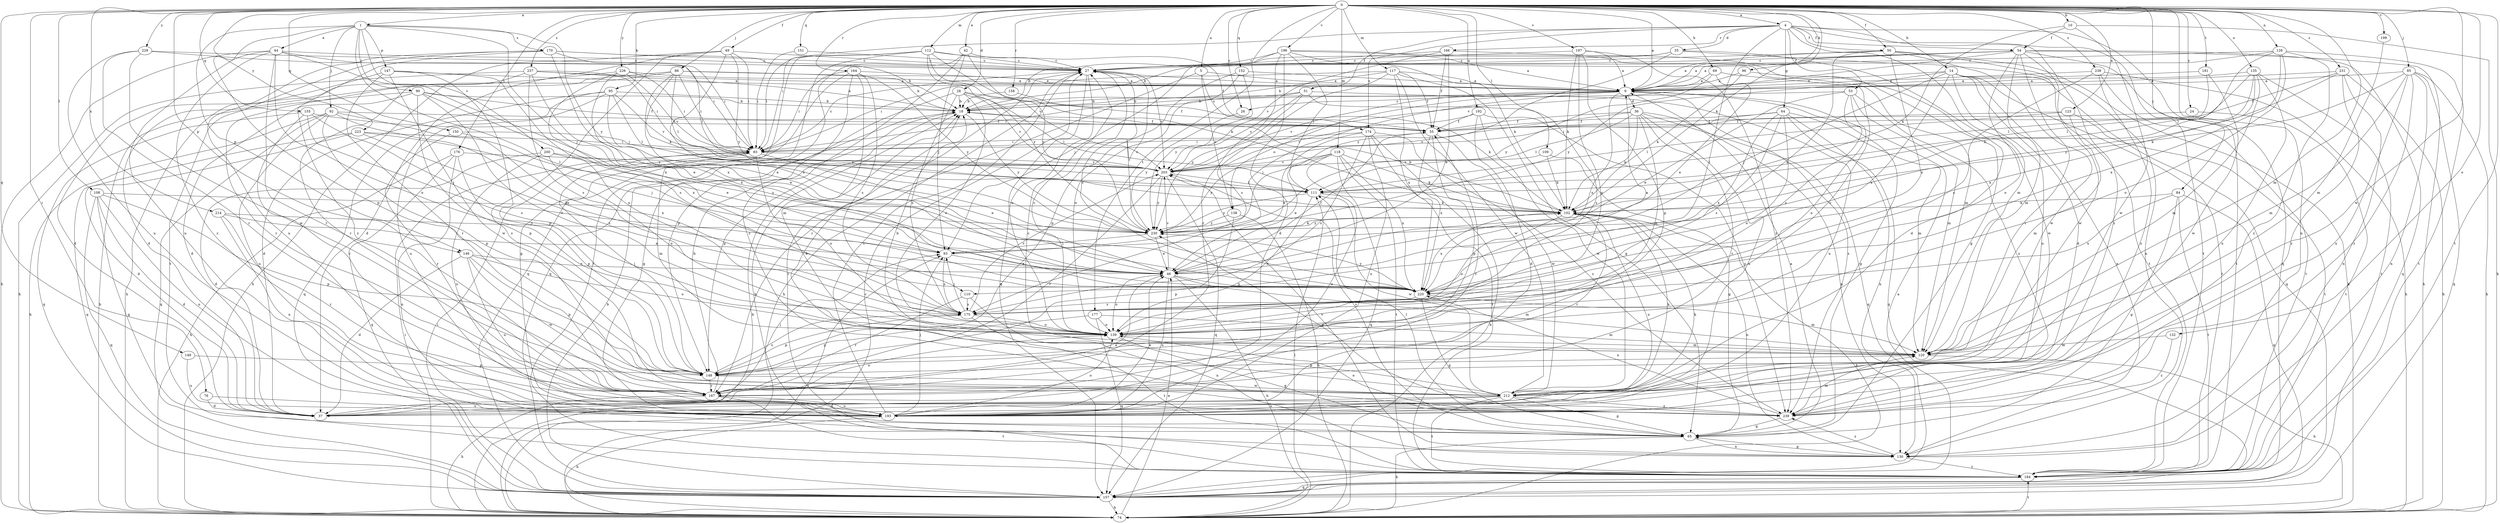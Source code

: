 strict digraph  {
0;
1;
4;
5;
9;
10;
14;
18;
24;
26;
27;
28;
35;
36;
37;
42;
44;
46;
49;
50;
51;
53;
54;
55;
64;
65;
69;
74;
76;
83;
84;
85;
86;
90;
92;
93;
95;
96;
102;
108;
109;
110;
111;
112;
117;
118;
120;
123;
126;
130;
132;
135;
138;
139;
146;
147;
148;
149;
150;
151;
152;
155;
157;
158;
164;
166;
167;
170;
174;
175;
176;
177;
181;
184;
192;
193;
196;
197;
199;
200;
203;
212;
214;
220;
223;
226;
229;
230;
231;
237;
238;
239;
0 -> 1  [label=a];
0 -> 4  [label=a];
0 -> 5  [label=a];
0 -> 9  [label=a];
0 -> 10  [label=b];
0 -> 14  [label=b];
0 -> 24  [label=c];
0 -> 26  [label=c];
0 -> 28  [label=d];
0 -> 42  [label=e];
0 -> 49  [label=f];
0 -> 50  [label=f];
0 -> 69  [label=h];
0 -> 76  [label=i];
0 -> 84  [label=j];
0 -> 85  [label=j];
0 -> 86  [label=j];
0 -> 95  [label=k];
0 -> 96  [label=k];
0 -> 102  [label=k];
0 -> 108  [label=l];
0 -> 109  [label=l];
0 -> 112  [label=m];
0 -> 117  [label=m];
0 -> 118  [label=m];
0 -> 120  [label=m];
0 -> 123  [label=n];
0 -> 126  [label=n];
0 -> 130  [label=n];
0 -> 132  [label=o];
0 -> 135  [label=o];
0 -> 146  [label=p];
0 -> 149  [label=q];
0 -> 150  [label=q];
0 -> 151  [label=q];
0 -> 152  [label=q];
0 -> 155  [label=q];
0 -> 158  [label=r];
0 -> 164  [label=r];
0 -> 176  [label=t];
0 -> 177  [label=t];
0 -> 181  [label=t];
0 -> 184  [label=t];
0 -> 192  [label=u];
0 -> 196  [label=v];
0 -> 197  [label=v];
0 -> 199  [label=v];
0 -> 212  [label=w];
0 -> 214  [label=x];
0 -> 223  [label=y];
0 -> 226  [label=y];
0 -> 229  [label=y];
0 -> 231  [label=z];
0 -> 237  [label=z];
0 -> 238  [label=z];
1 -> 44  [label=e];
1 -> 90  [label=j];
1 -> 92  [label=j];
1 -> 93  [label=j];
1 -> 110  [label=l];
1 -> 146  [label=p];
1 -> 147  [label=p];
1 -> 148  [label=p];
1 -> 170  [label=s];
1 -> 200  [label=v];
1 -> 230  [label=y];
4 -> 35  [label=d];
4 -> 50  [label=f];
4 -> 51  [label=f];
4 -> 53  [label=f];
4 -> 54  [label=f];
4 -> 64  [label=g];
4 -> 83  [label=i];
4 -> 110  [label=l];
4 -> 120  [label=m];
4 -> 157  [label=q];
4 -> 166  [label=r];
4 -> 174  [label=s];
4 -> 184  [label=t];
4 -> 239  [label=z];
5 -> 9  [label=a];
5 -> 138  [label=o];
5 -> 174  [label=s];
5 -> 184  [label=t];
9 -> 18  [label=b];
9 -> 26  [label=c];
9 -> 36  [label=d];
9 -> 65  [label=g];
9 -> 93  [label=j];
9 -> 138  [label=o];
9 -> 203  [label=v];
9 -> 220  [label=x];
9 -> 239  [label=z];
10 -> 54  [label=f];
10 -> 74  [label=h];
10 -> 102  [label=k];
10 -> 212  [label=w];
14 -> 9  [label=a];
14 -> 37  [label=d];
14 -> 93  [label=j];
14 -> 130  [label=n];
14 -> 157  [label=q];
14 -> 184  [label=t];
14 -> 193  [label=u];
14 -> 220  [label=x];
14 -> 230  [label=y];
18 -> 55  [label=f];
18 -> 148  [label=p];
18 -> 230  [label=y];
24 -> 55  [label=f];
24 -> 184  [label=t];
26 -> 230  [label=y];
27 -> 9  [label=a];
27 -> 74  [label=h];
27 -> 139  [label=o];
27 -> 157  [label=q];
27 -> 167  [label=r];
27 -> 203  [label=v];
28 -> 18  [label=b];
28 -> 55  [label=f];
28 -> 65  [label=g];
28 -> 111  [label=l];
28 -> 139  [label=o];
28 -> 175  [label=s];
28 -> 203  [label=v];
35 -> 18  [label=b];
35 -> 27  [label=c];
35 -> 37  [label=d];
35 -> 184  [label=t];
35 -> 230  [label=y];
36 -> 55  [label=f];
36 -> 102  [label=k];
36 -> 111  [label=l];
36 -> 130  [label=n];
36 -> 139  [label=o];
36 -> 157  [label=q];
36 -> 167  [label=r];
36 -> 193  [label=u];
36 -> 203  [label=v];
37 -> 46  [label=e];
37 -> 55  [label=f];
42 -> 27  [label=c];
42 -> 93  [label=j];
42 -> 157  [label=q];
42 -> 230  [label=y];
42 -> 239  [label=z];
44 -> 27  [label=c];
44 -> 74  [label=h];
44 -> 83  [label=i];
44 -> 139  [label=o];
44 -> 167  [label=r];
44 -> 193  [label=u];
44 -> 220  [label=x];
44 -> 239  [label=z];
46 -> 55  [label=f];
46 -> 74  [label=h];
46 -> 120  [label=m];
46 -> 139  [label=o];
46 -> 193  [label=u];
46 -> 203  [label=v];
46 -> 220  [label=x];
49 -> 27  [label=c];
49 -> 37  [label=d];
49 -> 74  [label=h];
49 -> 83  [label=i];
49 -> 220  [label=x];
49 -> 230  [label=y];
49 -> 239  [label=z];
50 -> 9  [label=a];
50 -> 27  [label=c];
50 -> 46  [label=e];
50 -> 74  [label=h];
50 -> 130  [label=n];
50 -> 212  [label=w];
50 -> 220  [label=x];
51 -> 18  [label=b];
51 -> 83  [label=i];
51 -> 175  [label=s];
51 -> 193  [label=u];
51 -> 203  [label=v];
51 -> 230  [label=y];
53 -> 18  [label=b];
53 -> 46  [label=e];
53 -> 120  [label=m];
53 -> 139  [label=o];
53 -> 175  [label=s];
53 -> 239  [label=z];
54 -> 9  [label=a];
54 -> 18  [label=b];
54 -> 27  [label=c];
54 -> 74  [label=h];
54 -> 120  [label=m];
54 -> 139  [label=o];
54 -> 157  [label=q];
54 -> 167  [label=r];
54 -> 184  [label=t];
54 -> 203  [label=v];
54 -> 212  [label=w];
55 -> 83  [label=i];
55 -> 148  [label=p];
55 -> 212  [label=w];
55 -> 220  [label=x];
64 -> 55  [label=f];
64 -> 83  [label=i];
64 -> 120  [label=m];
64 -> 130  [label=n];
64 -> 139  [label=o];
64 -> 157  [label=q];
64 -> 175  [label=s];
64 -> 220  [label=x];
65 -> 9  [label=a];
65 -> 74  [label=h];
65 -> 111  [label=l];
65 -> 130  [label=n];
65 -> 203  [label=v];
69 -> 9  [label=a];
69 -> 46  [label=e];
69 -> 139  [label=o];
69 -> 230  [label=y];
74 -> 18  [label=b];
74 -> 27  [label=c];
74 -> 46  [label=e];
74 -> 83  [label=i];
74 -> 93  [label=j];
74 -> 102  [label=k];
74 -> 111  [label=l];
74 -> 184  [label=t];
76 -> 37  [label=d];
76 -> 193  [label=u];
83 -> 27  [label=c];
83 -> 46  [label=e];
83 -> 120  [label=m];
83 -> 139  [label=o];
83 -> 203  [label=v];
84 -> 65  [label=g];
84 -> 102  [label=k];
84 -> 157  [label=q];
84 -> 184  [label=t];
84 -> 220  [label=x];
85 -> 9  [label=a];
85 -> 74  [label=h];
85 -> 102  [label=k];
85 -> 120  [label=m];
85 -> 130  [label=n];
85 -> 157  [label=q];
85 -> 193  [label=u];
85 -> 239  [label=z];
86 -> 9  [label=a];
86 -> 18  [label=b];
86 -> 37  [label=d];
86 -> 46  [label=e];
86 -> 83  [label=i];
86 -> 102  [label=k];
86 -> 111  [label=l];
86 -> 167  [label=r];
90 -> 18  [label=b];
90 -> 37  [label=d];
90 -> 55  [label=f];
90 -> 74  [label=h];
90 -> 139  [label=o];
90 -> 148  [label=p];
90 -> 220  [label=x];
92 -> 46  [label=e];
92 -> 55  [label=f];
92 -> 74  [label=h];
92 -> 148  [label=p];
92 -> 157  [label=q];
92 -> 193  [label=u];
92 -> 220  [label=x];
93 -> 46  [label=e];
93 -> 175  [label=s];
95 -> 18  [label=b];
95 -> 37  [label=d];
95 -> 46  [label=e];
95 -> 111  [label=l];
95 -> 157  [label=q];
95 -> 193  [label=u];
95 -> 203  [label=v];
96 -> 9  [label=a];
96 -> 102  [label=k];
96 -> 212  [label=w];
102 -> 18  [label=b];
102 -> 130  [label=n];
102 -> 139  [label=o];
102 -> 167  [label=r];
102 -> 193  [label=u];
102 -> 220  [label=x];
102 -> 230  [label=y];
108 -> 37  [label=d];
108 -> 65  [label=g];
108 -> 102  [label=k];
108 -> 148  [label=p];
108 -> 157  [label=q];
108 -> 193  [label=u];
109 -> 65  [label=g];
109 -> 102  [label=k];
109 -> 203  [label=v];
110 -> 130  [label=n];
110 -> 167  [label=r];
110 -> 175  [label=s];
111 -> 102  [label=k];
111 -> 139  [label=o];
111 -> 212  [label=w];
111 -> 230  [label=y];
112 -> 27  [label=c];
112 -> 55  [label=f];
112 -> 83  [label=i];
112 -> 102  [label=k];
112 -> 157  [label=q];
112 -> 184  [label=t];
112 -> 203  [label=v];
112 -> 230  [label=y];
117 -> 9  [label=a];
117 -> 18  [label=b];
117 -> 55  [label=f];
117 -> 65  [label=g];
117 -> 83  [label=i];
117 -> 175  [label=s];
117 -> 212  [label=w];
117 -> 220  [label=x];
118 -> 46  [label=e];
118 -> 102  [label=k];
118 -> 157  [label=q];
118 -> 184  [label=t];
118 -> 193  [label=u];
118 -> 203  [label=v];
118 -> 220  [label=x];
118 -> 230  [label=y];
120 -> 18  [label=b];
120 -> 74  [label=h];
120 -> 148  [label=p];
123 -> 55  [label=f];
123 -> 111  [label=l];
123 -> 120  [label=m];
123 -> 184  [label=t];
126 -> 9  [label=a];
126 -> 27  [label=c];
126 -> 111  [label=l];
126 -> 139  [label=o];
126 -> 184  [label=t];
126 -> 220  [label=x];
126 -> 239  [label=z];
130 -> 65  [label=g];
130 -> 184  [label=t];
130 -> 203  [label=v];
130 -> 239  [label=z];
132 -> 120  [label=m];
132 -> 239  [label=z];
135 -> 9  [label=a];
135 -> 102  [label=k];
135 -> 111  [label=l];
135 -> 120  [label=m];
135 -> 184  [label=t];
135 -> 193  [label=u];
135 -> 220  [label=x];
138 -> 74  [label=h];
138 -> 148  [label=p];
138 -> 230  [label=y];
139 -> 27  [label=c];
139 -> 65  [label=g];
139 -> 120  [label=m];
146 -> 37  [label=d];
146 -> 46  [label=e];
146 -> 139  [label=o];
146 -> 148  [label=p];
146 -> 193  [label=u];
146 -> 212  [label=w];
147 -> 9  [label=a];
147 -> 74  [label=h];
147 -> 139  [label=o];
147 -> 148  [label=p];
147 -> 167  [label=r];
147 -> 212  [label=w];
148 -> 83  [label=i];
148 -> 167  [label=r];
148 -> 175  [label=s];
148 -> 212  [label=w];
149 -> 148  [label=p];
149 -> 193  [label=u];
150 -> 83  [label=i];
150 -> 167  [label=r];
150 -> 220  [label=x];
151 -> 27  [label=c];
151 -> 83  [label=i];
152 -> 9  [label=a];
152 -> 139  [label=o];
152 -> 148  [label=p];
152 -> 230  [label=y];
155 -> 55  [label=f];
155 -> 93  [label=j];
155 -> 157  [label=q];
155 -> 167  [label=r];
155 -> 175  [label=s];
157 -> 9  [label=a];
157 -> 18  [label=b];
157 -> 74  [label=h];
157 -> 83  [label=i];
158 -> 18  [label=b];
158 -> 102  [label=k];
164 -> 9  [label=a];
164 -> 65  [label=g];
164 -> 83  [label=i];
164 -> 120  [label=m];
164 -> 148  [label=p];
164 -> 175  [label=s];
164 -> 230  [label=y];
166 -> 27  [label=c];
166 -> 46  [label=e];
166 -> 55  [label=f];
166 -> 65  [label=g];
166 -> 203  [label=v];
167 -> 18  [label=b];
167 -> 74  [label=h];
167 -> 93  [label=j];
167 -> 139  [label=o];
167 -> 184  [label=t];
167 -> 193  [label=u];
170 -> 18  [label=b];
170 -> 27  [label=c];
170 -> 111  [label=l];
170 -> 184  [label=t];
170 -> 193  [label=u];
170 -> 220  [label=x];
170 -> 239  [label=z];
174 -> 46  [label=e];
174 -> 74  [label=h];
174 -> 83  [label=i];
174 -> 175  [label=s];
174 -> 184  [label=t];
174 -> 193  [label=u];
174 -> 239  [label=z];
175 -> 93  [label=j];
175 -> 139  [label=o];
175 -> 148  [label=p];
175 -> 184  [label=t];
175 -> 203  [label=v];
176 -> 74  [label=h];
176 -> 130  [label=n];
176 -> 148  [label=p];
176 -> 157  [label=q];
176 -> 203  [label=v];
177 -> 120  [label=m];
177 -> 139  [label=o];
177 -> 148  [label=p];
177 -> 157  [label=q];
181 -> 9  [label=a];
181 -> 111  [label=l];
181 -> 212  [label=w];
184 -> 18  [label=b];
184 -> 157  [label=q];
192 -> 37  [label=d];
192 -> 55  [label=f];
192 -> 203  [label=v];
192 -> 212  [label=w];
192 -> 239  [label=z];
193 -> 27  [label=c];
193 -> 46  [label=e];
193 -> 74  [label=h];
193 -> 93  [label=j];
193 -> 102  [label=k];
193 -> 139  [label=o];
196 -> 9  [label=a];
196 -> 27  [label=c];
196 -> 37  [label=d];
196 -> 93  [label=j];
196 -> 102  [label=k];
196 -> 111  [label=l];
196 -> 120  [label=m];
196 -> 167  [label=r];
197 -> 9  [label=a];
197 -> 27  [label=c];
197 -> 102  [label=k];
197 -> 139  [label=o];
197 -> 148  [label=p];
197 -> 239  [label=z];
199 -> 120  [label=m];
200 -> 37  [label=d];
200 -> 139  [label=o];
200 -> 193  [label=u];
200 -> 203  [label=v];
200 -> 230  [label=y];
203 -> 111  [label=l];
203 -> 157  [label=q];
203 -> 167  [label=r];
203 -> 230  [label=y];
212 -> 18  [label=b];
212 -> 27  [label=c];
212 -> 37  [label=d];
212 -> 65  [label=g];
212 -> 102  [label=k];
212 -> 184  [label=t];
212 -> 193  [label=u];
212 -> 239  [label=z];
214 -> 46  [label=e];
214 -> 167  [label=r];
214 -> 193  [label=u];
214 -> 230  [label=y];
220 -> 9  [label=a];
220 -> 27  [label=c];
220 -> 65  [label=g];
220 -> 120  [label=m];
220 -> 175  [label=s];
220 -> 230  [label=y];
223 -> 37  [label=d];
223 -> 83  [label=i];
223 -> 93  [label=j];
223 -> 157  [label=q];
223 -> 175  [label=s];
226 -> 9  [label=a];
226 -> 83  [label=i];
226 -> 167  [label=r];
226 -> 175  [label=s];
226 -> 203  [label=v];
226 -> 220  [label=x];
229 -> 27  [label=c];
229 -> 83  [label=i];
229 -> 167  [label=r];
229 -> 193  [label=u];
229 -> 212  [label=w];
230 -> 27  [label=c];
230 -> 46  [label=e];
230 -> 93  [label=j];
230 -> 102  [label=k];
231 -> 9  [label=a];
231 -> 55  [label=f];
231 -> 74  [label=h];
231 -> 130  [label=n];
231 -> 230  [label=y];
231 -> 239  [label=z];
237 -> 9  [label=a];
237 -> 18  [label=b];
237 -> 37  [label=d];
237 -> 46  [label=e];
237 -> 74  [label=h];
237 -> 83  [label=i];
237 -> 175  [label=s];
238 -> 9  [label=a];
238 -> 74  [label=h];
238 -> 175  [label=s];
238 -> 184  [label=t];
238 -> 239  [label=z];
239 -> 65  [label=g];
239 -> 120  [label=m];
239 -> 139  [label=o];
239 -> 220  [label=x];
239 -> 230  [label=y];
}
